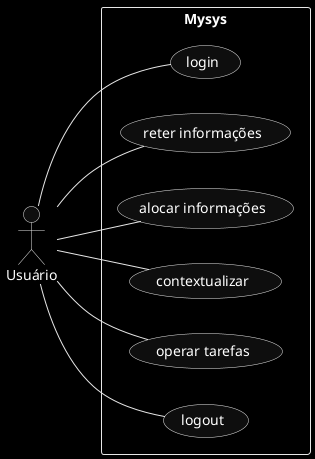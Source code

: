 @startuml
skinparam monochrome reverse

left to right direction
actor "Usuário" as u
rectangle Mysys {

  u -- (login)

  u -- (reter informações)
  u -- (alocar informações)
  
  u -- (contextualizar)
  u -- (operar tarefas)
  
  u -- (logout)
}

@enduml
